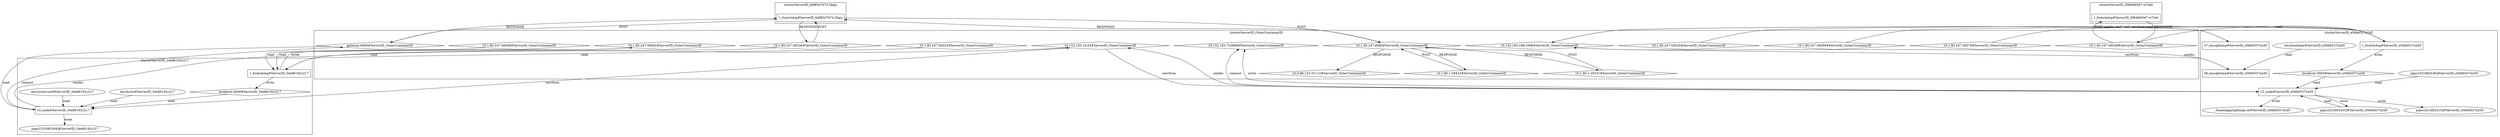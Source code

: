 digraph G {
	"1_fwatchdog#ServerID_6df85d7674-2kqrj"->"10.1.80.247:56536#ServerID_OuterContainerID"[ label="RESPONSE" ];
	"10.1.80.247:8080#ServerID_OuterContainerID"->"1_fwatchdog#ServerID_6df85d7674-2kqrj"[ label="RESPONSE" ];
	"10.1.80.247:58528#ServerID_OuterContainerID"->"1_fwatchdog#ServerID_5f846fd567-w7nbt"[ label="POST" ];
	"10.1.80.247:56536#ServerID_OuterContainerID"->"1_fwatchdog#ServerID_6df85d7674-2kqrj"[ label="POST" ];
	"1_fwatchdog#ServerID_5f846fd567-w7nbt"->"10.1.80.247:58528#ServerID_OuterContainerID"[ label="RESPONSE" ];
	"1_fwatchdog#ServerID_6df85d7674-2kqrj"->"10.1.80.247:8080#ServerID_OuterContainerID"[ label="POST" ];
	"gateway:8080#ServerID_OuterContainerID"->"1_fwatchdog#ServerID_6df85d7674-2kqrj"[ label="RESPONSE" ];
	"1_fwatchdog#ServerID_6df85d7674-2kqrj"->"gateway:8080#ServerID_OuterContainerID"[ label="POST" ];
	"1_fwatchdog#ServerID_34e86192c217"->"localhost:3000#ServerID_34e86192c217"[ label="write" ];
	"10_node#ServerID_34e86192c217"->"pipe:[331683264]#ServerID_34e86192c217"[ label="write" ];
	"10.1.80.247:56552#ServerID_OuterContainerID"->"1_fwatchdog#ServerID_34e86192c217"[ label="read" ];
	"10.1.80.247:56536#ServerID_OuterContainerID"->"1_fwatchdog#ServerID_34e86192c217"[ label="read" ];
	"10_node#ServerID_34e86192c217"->"gateway:8080#ServerID_OuterContainerID"[ label="connect" ];
	"1_fwatchdog#ServerID_e56b6537e2d5"->"localhost:3000#ServerID_e56b6537e2d5"[ label="write" ];
	"10.1.80.247:58528#ServerID_OuterContainerID"->"1_fwatchdog#ServerID_e56b6537e2d5"[ label="read" ];
	"12_node#ServerID_e56b6537e2d5"->"pipe:[331682415]#ServerID_e56b6537e2d5"[ label="write" ];
	"10.1.80.247:58576#ServerID_OuterContainerID"->"1_fwatchdog#ServerID_e56b6537e2d5"[ label="read" ];
	"12_node#ServerID_e56b6537e2d5"->"10.152.183.73:8888#ServerID_OuterContainerID"[ label="connect" ];
	"10.152.183.10:53#ServerID_OuterContainerID"->"12_node#ServerID_e56b6537e2d5"[ label="recvfrom" ];
	"localhost:3000#ServerID_e56b6537e2d5"->"12_node#ServerID_e56b6537e2d5"[ label="read" ];
	"12_node#ServerID_e56b6537e2d5"->"10.152.183.10:53#ServerID_OuterContainerID"[ label="sendto" ];
	"12_node#ServerID_e56b6537e2d5"->"10.152.183.73:8888#ServerID_OuterContainerID"[ label="write" ];
	"gateway:8080#ServerID_OuterContainerID"->"10_node#ServerID_34e86192c217"[ label="read" ];
	"12_node#ServerID_e56b6537e2d5"->"/home/app/sqldump.sh#ServerID_e56b6537e2d5"[ label="write" ];
	"10.1.80.247:56602#ServerID_OuterContainerID"->"1_fwatchdog#ServerID_34e86192c217"[ label="read" ];
	"1_fwatchdog#ServerID_34e86192c217"->"10.1.80.247:56602#ServerID_OuterContainerID"[ label="write" ];
	"10.1.80.247:58596#ServerID_OuterContainerID"->"1_fwatchdog#ServerID_e56b6537e2d5"[ label="read" ];
	"10.1.80.247:56638#ServerID_OuterContainerID"->"1_fwatchdog#ServerID_34e86192c217"[ label="read" ];
	"/etc/hosts#ServerID_34e86192c217"->"10_node#ServerID_34e86192c217"[ label="read" ];
	"/etc/resolv.conf#ServerID_34e86192c217"->"10_node#ServerID_34e86192c217"[ label="read" ];
	"10.152.183.10:53#ServerID_OuterContainerID"->"10_node#ServerID_34e86192c217"[ label="recvfrom" ];
	"localhost:3000#ServerID_34e86192c217"->"10_node#ServerID_34e86192c217"[ label="read" ];
	"10_node#ServerID_34e86192c217"->"10.152.183.10:53#ServerID_OuterContainerID"[ label="sendto" ];
	"10.1.80.247:58520#ServerID_OuterContainerID"->"1_fwatchdog#ServerID_e56b6537e2d5"[ label="read" ];
	"37_mysqldump#ServerID_e56b6537e2d5"->"10.152.183.198:3306#ServerID_OuterContainerID"[ label="sendto" ];
	"38_mysqldump#ServerID_e56b6537e2d5"->"10.152.183.198:3306#ServerID_OuterContainerID"[ label="sendto" ];
	"10.152.183.198:3306#ServerID_OuterContainerID"->"37_mysqldump#ServerID_e56b6537e2d5"[ label="recvfrom" ];
	"10.152.183.198:3306#ServerID_OuterContainerID"->"38_mysqldump#ServerID_e56b6537e2d5"[ label="recvfrom" ];
	"pipe:[331683436]#ServerID_e56b6537e2d5"->"12_node#ServerID_e56b6537e2d5"[ label="read" ];
	"pipe:[331683435]#ServerID_e56b6537e2d5"->"12_node#ServerID_e56b6537e2d5"[ label="read" ];
	"/etc/localtime#ServerID_e56b6537e2d5"->"38_mysqldump#ServerID_e56b6537e2d5"[ label="read" ];
	"12_node#ServerID_e56b6537e2d5"->"pipe:[331683435]#ServerID_e56b6537e2d5"[ label="write" ];
	"10.1.80.1:28331#ServerID_OuterContainerID"->"10.1.80.247:8080#ServerID_OuterContainerID"[ label="POST" ];
	"10.1.80.247:8080#ServerID_OuterContainerID"->"10.1.80.1:28331#ServerID_OuterContainerID"[ label="RESPONSE" ];
	"10.1.80.247:8080#ServerID_OuterContainerID"->"10.0.88.125:31112#ServerID_OuterContainerID"[ label="RESPONSE" ];
	"10.1.80.1:58423#ServerID_OuterContainerID"->"10.1.80.247:8080#ServerID_OuterContainerID"[ label="POST" ];
	"10.1.80.247:8080#ServerID_OuterContainerID"->"10.1.80.1:58423#ServerID_OuterContainerID"[ label="RESPONSE" ];
	subgraph "clusterServerID_34e86192c217" {
	label="clusterServerID_34e86192c217";
	"/etc/hosts#ServerID_34e86192c217" [ shape=ellipse ];
	"/etc/resolv.conf#ServerID_34e86192c217" [ shape=ellipse ];
	"10_node#ServerID_34e86192c217" [ shape=box ];
	"1_fwatchdog#ServerID_34e86192c217" [ shape=box ];
	"localhost:3000#ServerID_34e86192c217" [ shape=diamond ];
	"pipe:[331683264]#ServerID_34e86192c217" [ shape=ellipse ];

}
;
	subgraph "clusterServerID_5f846fd567-w7nbt" {
	label="clusterServerID_5f846fd567-w7nbt";
	"1_fwatchdog#ServerID_5f846fd567-w7nbt" [ shape=box ];

}
;
	subgraph "clusterServerID_6df85d7674-2kqrj" {
	label="clusterServerID_6df85d7674-2kqrj";
	"1_fwatchdog#ServerID_6df85d7674-2kqrj" [ shape=box ];

}
;
	subgraph "clusterServerID_OuterContainerID" {
	label="clusterServerID_OuterContainerID";
	"10.0.88.125:31112#ServerID_OuterContainerID" [ shape=diamond ];
	"10.1.80.1:28331#ServerID_OuterContainerID" [ shape=diamond ];
	"10.1.80.1:58423#ServerID_OuterContainerID" [ shape=diamond ];
	"10.1.80.247:56536#ServerID_OuterContainerID" [ shape=diamond ];
	"10.1.80.247:56552#ServerID_OuterContainerID" [ shape=diamond ];
	"10.1.80.247:56602#ServerID_OuterContainerID" [ shape=diamond ];
	"10.1.80.247:56638#ServerID_OuterContainerID" [ shape=diamond ];
	"10.1.80.247:58520#ServerID_OuterContainerID" [ shape=diamond ];
	"10.1.80.247:58528#ServerID_OuterContainerID" [ shape=diamond ];
	"10.1.80.247:58576#ServerID_OuterContainerID" [ shape=diamond ];
	"10.1.80.247:58596#ServerID_OuterContainerID" [ shape=diamond ];
	"10.1.80.247:8080#ServerID_OuterContainerID" [ shape=diamond ];
	"10.152.183.10:53#ServerID_OuterContainerID" [ shape=diamond ];
	"10.152.183.198:3306#ServerID_OuterContainerID" [ shape=diamond ];
	"10.152.183.73:8888#ServerID_OuterContainerID" [ shape=diamond ];
	"gateway:8080#ServerID_OuterContainerID" [ shape=diamond ];

}
;
	subgraph "clusterServerID_e56b6537e2d5" {
	label="clusterServerID_e56b6537e2d5";
	"/etc/localtime#ServerID_e56b6537e2d5" [ shape=ellipse ];
	"/home/app/sqldump.sh#ServerID_e56b6537e2d5" [ shape=ellipse ];
	"12_node#ServerID_e56b6537e2d5" [ shape=box ];
	"1_fwatchdog#ServerID_e56b6537e2d5" [ shape=box ];
	"37_mysqldump#ServerID_e56b6537e2d5" [ shape=box ];
	"38_mysqldump#ServerID_e56b6537e2d5" [ shape=box ];
	"localhost:3000#ServerID_e56b6537e2d5" [ shape=diamond ];
	"pipe:[331682415]#ServerID_e56b6537e2d5" [ shape=ellipse ];
	"pipe:[331683435]#ServerID_e56b6537e2d5" [ shape=ellipse ];
	"pipe:[331683436]#ServerID_e56b6537e2d5" [ shape=ellipse ];

}
;

}
